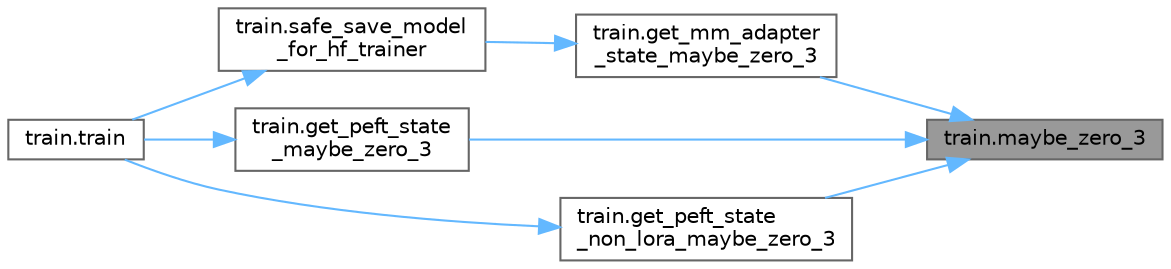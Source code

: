 digraph "train.maybe_zero_3"
{
 // LATEX_PDF_SIZE
  bgcolor="transparent";
  edge [fontname=Helvetica,fontsize=10,labelfontname=Helvetica,labelfontsize=10];
  node [fontname=Helvetica,fontsize=10,shape=box,height=0.2,width=0.4];
  rankdir="RL";
  Node1 [id="Node000001",label="train.maybe_zero_3",height=0.2,width=0.4,color="gray40", fillcolor="grey60", style="filled", fontcolor="black",tooltip=" "];
  Node1 -> Node2 [id="edge8_Node000001_Node000002",dir="back",color="steelblue1",style="solid",tooltip=" "];
  Node2 [id="Node000002",label="train.get_mm_adapter\l_state_maybe_zero_3",height=0.2,width=0.4,color="grey40", fillcolor="white", style="filled",URL="$namespacetrain.html#a2ee3e9377a5d21ccd34097c7c2b2778e",tooltip=" "];
  Node2 -> Node3 [id="edge9_Node000002_Node000003",dir="back",color="steelblue1",style="solid",tooltip=" "];
  Node3 [id="Node000003",label="train.safe_save_model\l_for_hf_trainer",height=0.2,width=0.4,color="grey40", fillcolor="white", style="filled",URL="$namespacetrain.html#a8c2eb90decf9507949b166558bce8a4c",tooltip=" "];
  Node3 -> Node4 [id="edge10_Node000003_Node000004",dir="back",color="steelblue1",style="solid",tooltip=" "];
  Node4 [id="Node000004",label="train.train",height=0.2,width=0.4,color="grey40", fillcolor="white", style="filled",URL="$namespacetrain.html#a36fcc73822cb60d71319731bb4c50be7",tooltip=" "];
  Node1 -> Node5 [id="edge11_Node000001_Node000005",dir="back",color="steelblue1",style="solid",tooltip=" "];
  Node5 [id="Node000005",label="train.get_peft_state\l_maybe_zero_3",height=0.2,width=0.4,color="grey40", fillcolor="white", style="filled",URL="$namespacetrain.html#a3f805a74c3a81eacf149cfd8fb130999",tooltip=" "];
  Node5 -> Node4 [id="edge12_Node000005_Node000004",dir="back",color="steelblue1",style="solid",tooltip=" "];
  Node1 -> Node6 [id="edge13_Node000001_Node000006",dir="back",color="steelblue1",style="solid",tooltip=" "];
  Node6 [id="Node000006",label="train.get_peft_state\l_non_lora_maybe_zero_3",height=0.2,width=0.4,color="grey40", fillcolor="white", style="filled",URL="$namespacetrain.html#aea177d675c91da1b000f7fccd876b10d",tooltip=" "];
  Node6 -> Node4 [id="edge14_Node000006_Node000004",dir="back",color="steelblue1",style="solid",tooltip=" "];
}
